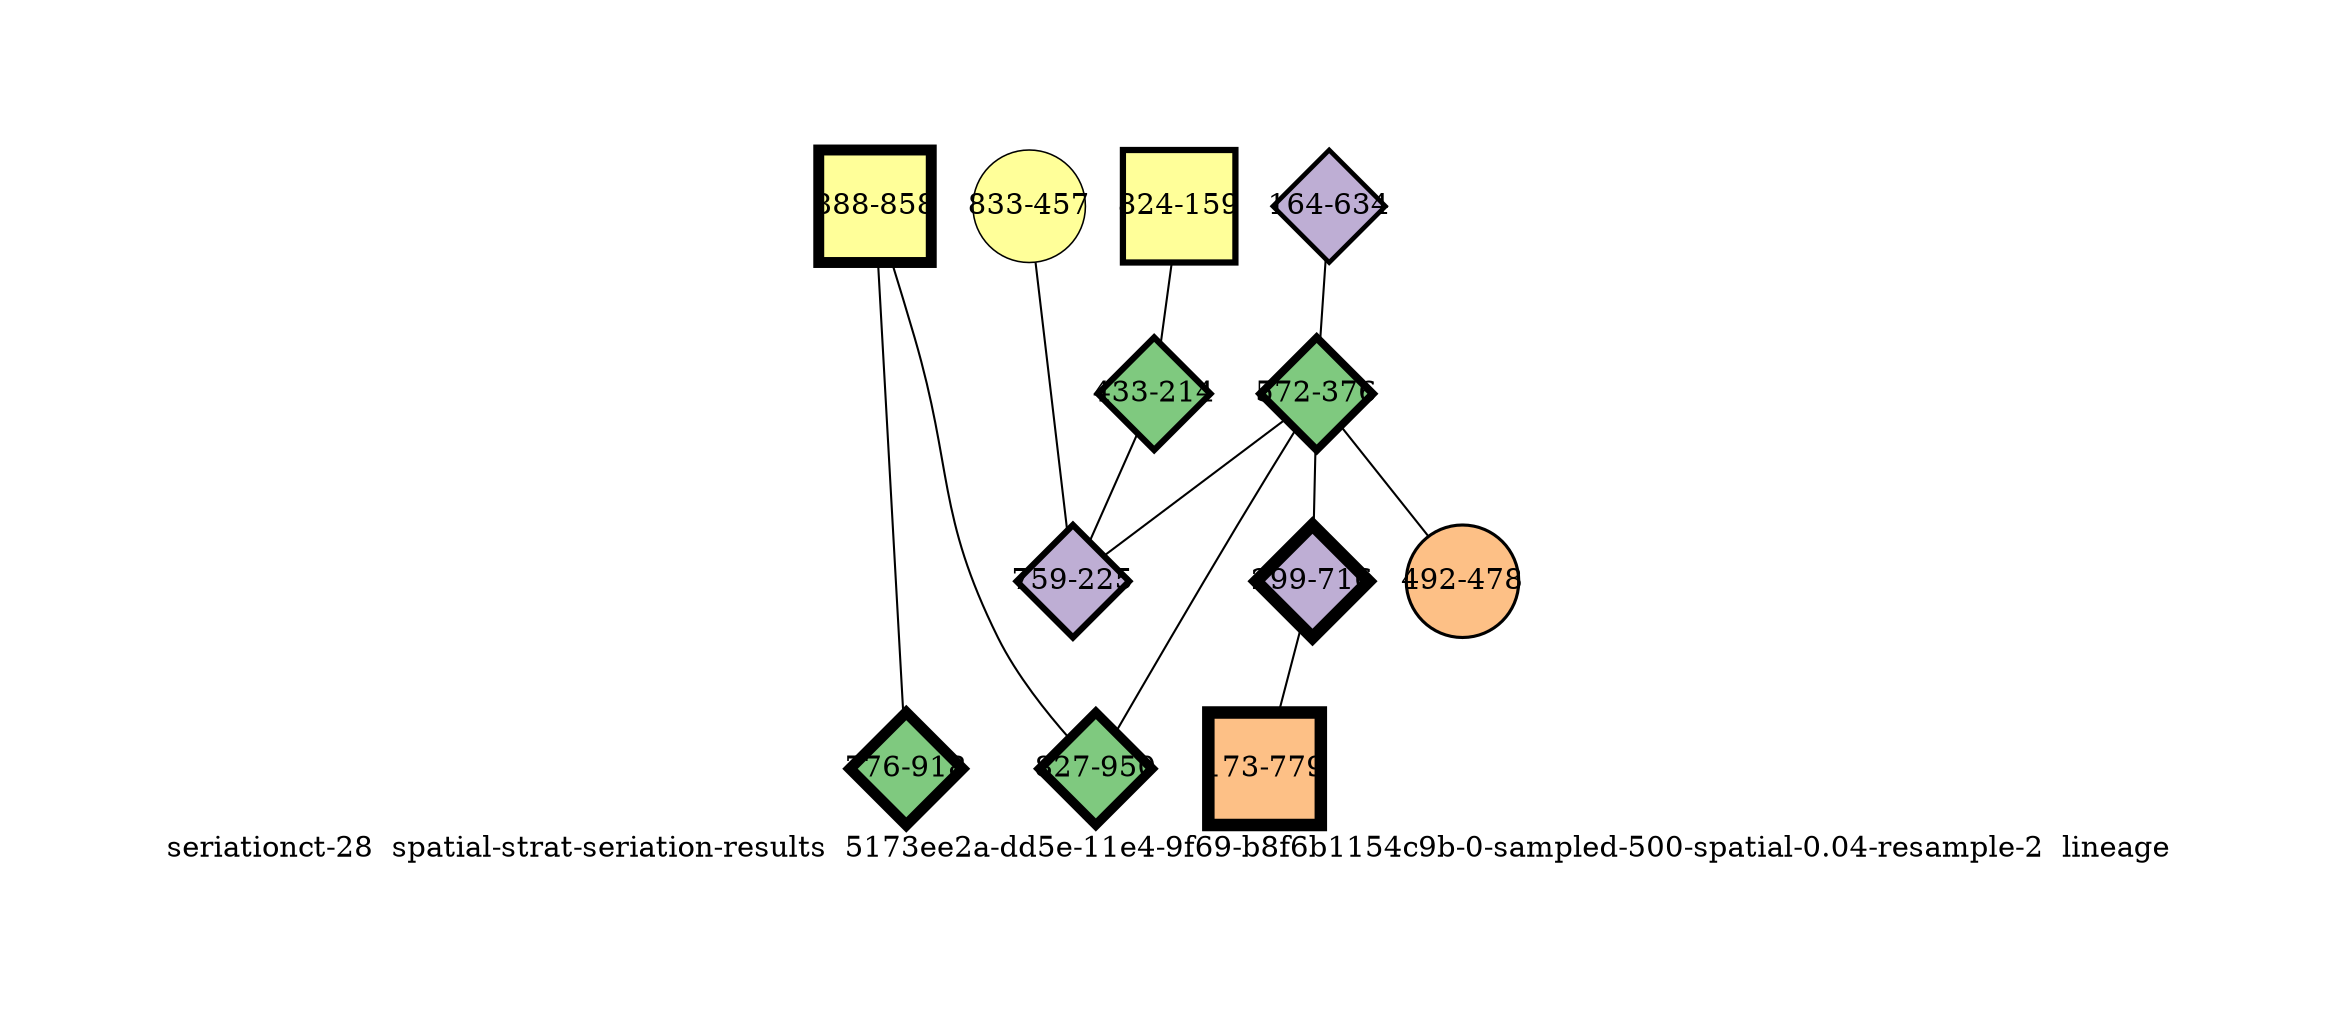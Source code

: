 strict graph "seriationct-28  spatial-strat-seriation-results  5173ee2a-dd5e-11e4-9f69-b8f6b1154c9b-0-sampled-500-spatial-0.04-resample-2  lineage" {
labelloc=b;
ratio=auto;
pad="1.0";
label="seriationct-28  spatial-strat-seriation-results  5173ee2a-dd5e-11e4-9f69-b8f6b1154c9b-0-sampled-500-spatial-0.04-resample-2  lineage";
node [width="0.75", style=filled, fixedsize=true, height="0.75", shape=circle, label=""];
0 [xCoordinate="858.0", appears_in_slice=7, yCoordinate="888.0", colorscheme=accent8, lineage_id=1, short_label="888-858", label="888-858", shape=square, cluster_id=3, fillcolor=4, size="500.0", id=0, penwidth="5.25"];
1 [xCoordinate="634.0", appears_in_slice=3, yCoordinate="164.0", colorscheme=accent8, lineage_id=2, short_label="164-634", label="164-634", shape=diamond, cluster_id=1, fillcolor=2, size="500.0", id=1, penwidth="2.25"];
2 [xCoordinate="159.0", appears_in_slice=4, yCoordinate="824.0", colorscheme=accent8, lineage_id=1, short_label="824-159", label="824-159", shape=square, cluster_id=3, fillcolor=4, size="500.0", id=2, penwidth="3.0"];
3 [xCoordinate="376.0", appears_in_slice=5, yCoordinate="572.0", colorscheme=accent8, lineage_id=2, short_label="572-376", label="572-376", shape=diamond, cluster_id=0, fillcolor=1, size="500.0", id=3, penwidth="3.75"];
4 [xCoordinate="918.0", appears_in_slice=7, yCoordinate="776.0", colorscheme=accent8, lineage_id=2, short_label="776-918", label="776-918", shape=diamond, cluster_id=0, fillcolor=1, size="500.0", id=5, penwidth="5.25"];
5 [xCoordinate="457.0", appears_in_slice=1, yCoordinate="833.0", colorscheme=accent8, lineage_id=0, short_label="833-457", label="833-457", shape=circle, cluster_id=3, fillcolor=4, size="500.0", id=4, penwidth="0.75"];
6 [xCoordinate="214.0", appears_in_slice=4, yCoordinate="433.0", colorscheme=accent8, lineage_id=2, short_label="433-214", label="433-214", shape=diamond, cluster_id=0, fillcolor=1, size="500.0", id=6, penwidth="3.0"];
7 [xCoordinate="716.0", appears_in_slice=8, yCoordinate="299.0", colorscheme=accent8, lineage_id=2, short_label="299-716", label="299-716", shape=diamond, cluster_id=1, fillcolor=2, size="500.0", id=7, penwidth="6.0"];
8 [xCoordinate="950.0", appears_in_slice=6, yCoordinate="827.0", colorscheme=accent8, lineage_id=2, short_label="827-950", label="827-950", shape=diamond, cluster_id=0, fillcolor=1, size="500.0", id=8, penwidth="4.5"];
9 [xCoordinate="478.0", appears_in_slice=2, yCoordinate="492.0", colorscheme=accent8, lineage_id=0, short_label="492-478", label="492-478", shape=circle, cluster_id=2, fillcolor=3, size="500.0", id=11, penwidth="1.5"];
10 [xCoordinate="225.0", appears_in_slice=4, yCoordinate="759.0", colorscheme=accent8, lineage_id=2, short_label="759-225", label="759-225", shape=diamond, cluster_id=1, fillcolor=2, size="500.0", id=10, penwidth="3.0"];
11 [xCoordinate="779.0", appears_in_slice=8, yCoordinate="173.0", colorscheme=accent8, lineage_id=1, short_label="173-779", label="173-779", shape=square, cluster_id=2, fillcolor=3, size="500.0", id=9, penwidth="6.0"];
0 -- 8  [inverseweight="2.34723676934", weight="0.426032862582"];
0 -- 4  [inverseweight="13.3061573853", weight="0.0751531769122"];
1 -- 3  [inverseweight="2.13472581848", weight="0.468444233607"];
2 -- 6  [inverseweight="15.6556072771", weight="0.0638748776907"];
3 -- 8  [inverseweight="2.35571423716", weight="0.424499705536"];
3 -- 10  [inverseweight="2.97576877013", weight="0.336047615674"];
3 -- 9  [inverseweight="2.2648328341", weight="0.441533690674"];
3 -- 7  [inverseweight="2.41887664814", weight="0.413415045687"];
5 -- 10  [inverseweight="1.4875024423", weight="0.672267803781"];
6 -- 10  [inverseweight="1.99547142754", weight="0.501134712428"];
7 -- 11  [inverseweight="2.4220531126", weight="0.412872861787"];
}
